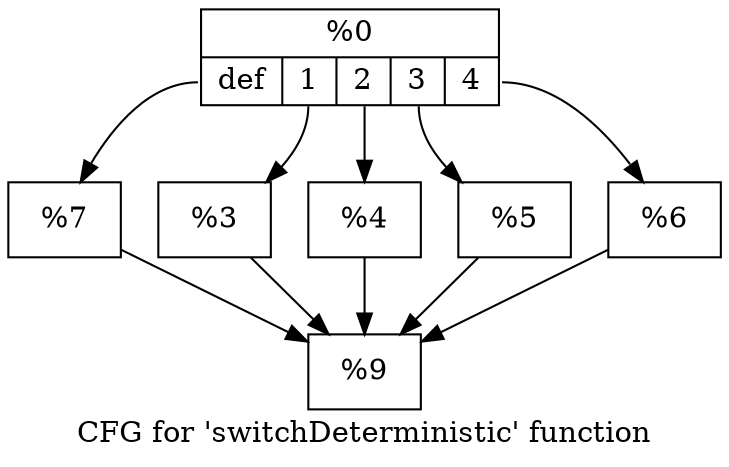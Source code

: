digraph "CFG for 'switchDeterministic' function" {
	label="CFG for 'switchDeterministic' function";

	Node0xb13130 [shape=record,label="{%0|{<s0>def|<s1>1|<s2>2|<s3>3|<s4>4}}"];
	Node0xb13130:s0 -> Node0xb132f0;
	Node0xb13130:s1 -> Node0xb13340;
	Node0xb13130:s2 -> Node0xb13400;
	Node0xb13130:s3 -> Node0xb134c0;
	Node0xb13130:s4 -> Node0xb13550;
	Node0xb13340 [shape=record,label="{%3}"];
	Node0xb13340 -> Node0xb137f0;
	Node0xb13400 [shape=record,label="{%4}"];
	Node0xb13400 -> Node0xb137f0;
	Node0xb134c0 [shape=record,label="{%5}"];
	Node0xb134c0 -> Node0xb137f0;
	Node0xb13550 [shape=record,label="{%6}"];
	Node0xb13550 -> Node0xb137f0;
	Node0xb132f0 [shape=record,label="{%7}"];
	Node0xb132f0 -> Node0xb137f0;
	Node0xb137f0 [shape=record,label="{%9}"];
}
